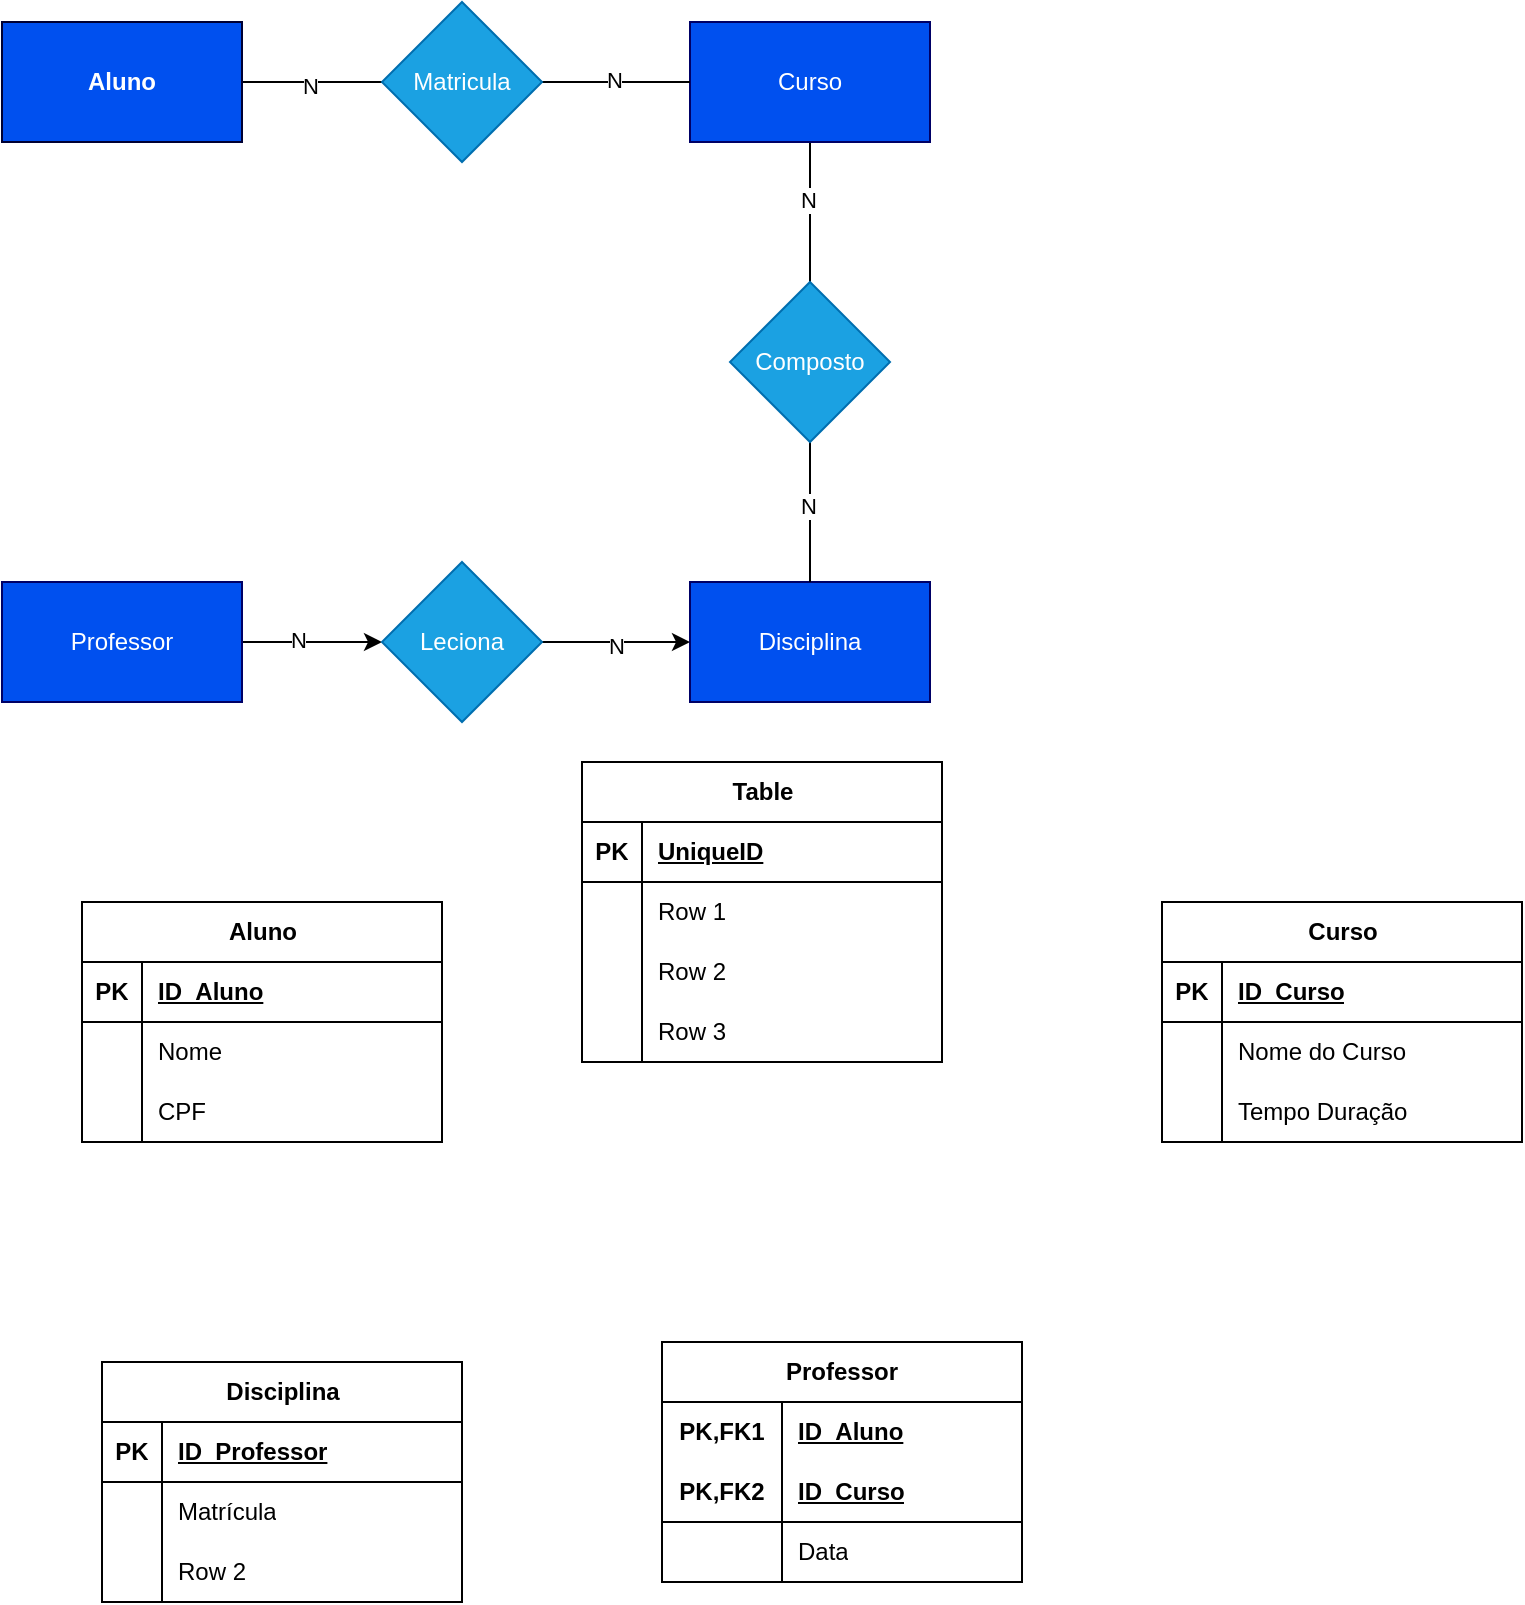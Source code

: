 <mxfile version="23.1.5" type="device">
  <diagram name="Página-1" id="vrvPxNzAaMXnnKGBP2oI">
    <mxGraphModel dx="1434" dy="780" grid="1" gridSize="10" guides="1" tooltips="1" connect="1" arrows="1" fold="1" page="1" pageScale="1" pageWidth="827" pageHeight="1169" math="0" shadow="0">
      <root>
        <mxCell id="0" />
        <mxCell id="1" parent="0" />
        <mxCell id="GjBflkEP28HiL4pmk-Qn-12" value="" style="edgeStyle=orthogonalEdgeStyle;rounded=0;orthogonalLoop=1;jettySize=auto;html=1;endArrow=none;endFill=0;" parent="1" source="GjBflkEP28HiL4pmk-Qn-1" target="GjBflkEP28HiL4pmk-Qn-11" edge="1">
          <mxGeometry relative="1" as="geometry" />
        </mxCell>
        <mxCell id="GjBflkEP28HiL4pmk-Qn-15" value="N" style="edgeLabel;html=1;align=center;verticalAlign=middle;resizable=0;points=[];" parent="GjBflkEP28HiL4pmk-Qn-12" vertex="1" connectable="0">
          <mxGeometry x="-0.175" y="-1" relative="1" as="geometry">
            <mxPoint as="offset" />
          </mxGeometry>
        </mxCell>
        <mxCell id="GjBflkEP28HiL4pmk-Qn-1" value="Curso" style="rounded=0;whiteSpace=wrap;html=1;fillColor=#0050ef;strokeColor=#000066;fontColor=#ffffff;" parent="1" vertex="1">
          <mxGeometry x="354" y="80" width="120" height="60" as="geometry" />
        </mxCell>
        <mxCell id="GjBflkEP28HiL4pmk-Qn-7" value="" style="edgeStyle=orthogonalEdgeStyle;rounded=0;orthogonalLoop=1;jettySize=auto;html=1;endArrow=none;endFill=0;" parent="1" source="GjBflkEP28HiL4pmk-Qn-2" target="GjBflkEP28HiL4pmk-Qn-6" edge="1">
          <mxGeometry relative="1" as="geometry" />
        </mxCell>
        <mxCell id="GjBflkEP28HiL4pmk-Qn-10" value="N" style="edgeLabel;html=1;align=center;verticalAlign=middle;resizable=0;points=[];" parent="GjBflkEP28HiL4pmk-Qn-7" vertex="1" connectable="0">
          <mxGeometry x="-0.041" y="-2" relative="1" as="geometry">
            <mxPoint as="offset" />
          </mxGeometry>
        </mxCell>
        <mxCell id="GjBflkEP28HiL4pmk-Qn-2" value="&lt;b&gt;Aluno&lt;/b&gt;" style="rounded=0;whiteSpace=wrap;html=1;fillColor=#0050ef;strokeColor=#000033;fontColor=#ffffff;" parent="1" vertex="1">
          <mxGeometry x="10" y="80" width="120" height="60" as="geometry" />
        </mxCell>
        <mxCell id="GjBflkEP28HiL4pmk-Qn-3" value="Disciplina" style="rounded=0;whiteSpace=wrap;html=1;fillColor=#0050ef;strokeColor=#000066;fontColor=#ffffff;" parent="1" vertex="1">
          <mxGeometry x="354" y="360" width="120" height="60" as="geometry" />
        </mxCell>
        <mxCell id="GjBflkEP28HiL4pmk-Qn-18" value="" style="edgeStyle=orthogonalEdgeStyle;rounded=0;orthogonalLoop=1;jettySize=auto;html=1;" parent="1" source="GjBflkEP28HiL4pmk-Qn-4" target="GjBflkEP28HiL4pmk-Qn-17" edge="1">
          <mxGeometry relative="1" as="geometry" />
        </mxCell>
        <mxCell id="GjBflkEP28HiL4pmk-Qn-21" value="N" style="edgeLabel;html=1;align=center;verticalAlign=middle;resizable=0;points=[];" parent="GjBflkEP28HiL4pmk-Qn-18" vertex="1" connectable="0">
          <mxGeometry x="-0.204" y="1" relative="1" as="geometry">
            <mxPoint as="offset" />
          </mxGeometry>
        </mxCell>
        <mxCell id="GjBflkEP28HiL4pmk-Qn-4" value="Professor" style="rounded=0;whiteSpace=wrap;html=1;fillColor=#0050ef;strokeColor=#000066;fontColor=#ffffff;" parent="1" vertex="1">
          <mxGeometry x="10" y="360" width="120" height="60" as="geometry" />
        </mxCell>
        <mxCell id="GjBflkEP28HiL4pmk-Qn-8" style="edgeStyle=orthogonalEdgeStyle;rounded=0;orthogonalLoop=1;jettySize=auto;html=1;entryX=0;entryY=0.5;entryDx=0;entryDy=0;endArrow=none;endFill=0;" parent="1" source="GjBflkEP28HiL4pmk-Qn-6" target="GjBflkEP28HiL4pmk-Qn-1" edge="1">
          <mxGeometry relative="1" as="geometry" />
        </mxCell>
        <mxCell id="GjBflkEP28HiL4pmk-Qn-9" value="N" style="edgeLabel;html=1;align=center;verticalAlign=middle;resizable=0;points=[];" parent="GjBflkEP28HiL4pmk-Qn-8" vertex="1" connectable="0">
          <mxGeometry x="-0.023" y="1" relative="1" as="geometry">
            <mxPoint as="offset" />
          </mxGeometry>
        </mxCell>
        <mxCell id="GjBflkEP28HiL4pmk-Qn-6" value="Matricula" style="rhombus;whiteSpace=wrap;html=1;rounded=0;fillColor=#1ba1e2;strokeColor=#006EAF;fontColor=#ffffff;" parent="1" vertex="1">
          <mxGeometry x="200" y="70" width="80" height="80" as="geometry" />
        </mxCell>
        <mxCell id="GjBflkEP28HiL4pmk-Qn-13" style="edgeStyle=orthogonalEdgeStyle;rounded=0;orthogonalLoop=1;jettySize=auto;html=1;entryX=0.5;entryY=0;entryDx=0;entryDy=0;endArrow=none;endFill=0;" parent="1" source="GjBflkEP28HiL4pmk-Qn-11" target="GjBflkEP28HiL4pmk-Qn-3" edge="1">
          <mxGeometry relative="1" as="geometry" />
        </mxCell>
        <mxCell id="GjBflkEP28HiL4pmk-Qn-14" value="N" style="edgeLabel;html=1;align=center;verticalAlign=middle;resizable=0;points=[];" parent="GjBflkEP28HiL4pmk-Qn-13" vertex="1" connectable="0">
          <mxGeometry x="-0.086" y="-1" relative="1" as="geometry">
            <mxPoint as="offset" />
          </mxGeometry>
        </mxCell>
        <mxCell id="GjBflkEP28HiL4pmk-Qn-11" value="Composto" style="rhombus;whiteSpace=wrap;html=1;rounded=0;fillColor=#1ba1e2;strokeColor=#006EAF;fontColor=#ffffff;" parent="1" vertex="1">
          <mxGeometry x="374" y="210" width="80" height="80" as="geometry" />
        </mxCell>
        <mxCell id="GjBflkEP28HiL4pmk-Qn-19" style="edgeStyle=orthogonalEdgeStyle;rounded=0;orthogonalLoop=1;jettySize=auto;html=1;entryX=0;entryY=0.5;entryDx=0;entryDy=0;" parent="1" source="GjBflkEP28HiL4pmk-Qn-17" target="GjBflkEP28HiL4pmk-Qn-3" edge="1">
          <mxGeometry relative="1" as="geometry" />
        </mxCell>
        <mxCell id="GjBflkEP28HiL4pmk-Qn-20" value="N" style="edgeLabel;html=1;align=center;verticalAlign=middle;resizable=0;points=[];" parent="GjBflkEP28HiL4pmk-Qn-19" vertex="1" connectable="0">
          <mxGeometry x="-0.008" y="-2" relative="1" as="geometry">
            <mxPoint as="offset" />
          </mxGeometry>
        </mxCell>
        <mxCell id="GjBflkEP28HiL4pmk-Qn-17" value="Leciona" style="rhombus;whiteSpace=wrap;html=1;rounded=0;fillColor=#1ba1e2;strokeColor=#006EAF;fontColor=#ffffff;" parent="1" vertex="1">
          <mxGeometry x="200" y="350" width="80" height="80" as="geometry" />
        </mxCell>
        <mxCell id="T0S0r9KaV2Ecu20E2xUE-27" value="Aluno" style="shape=table;startSize=30;container=1;collapsible=1;childLayout=tableLayout;fixedRows=1;rowLines=0;fontStyle=1;align=center;resizeLast=1;html=1;" vertex="1" parent="1">
          <mxGeometry x="50" y="520" width="180" height="120" as="geometry" />
        </mxCell>
        <mxCell id="T0S0r9KaV2Ecu20E2xUE-28" value="" style="shape=tableRow;horizontal=0;startSize=0;swimlaneHead=0;swimlaneBody=0;fillColor=none;collapsible=0;dropTarget=0;points=[[0,0.5],[1,0.5]];portConstraint=eastwest;top=0;left=0;right=0;bottom=1;" vertex="1" parent="T0S0r9KaV2Ecu20E2xUE-27">
          <mxGeometry y="30" width="180" height="30" as="geometry" />
        </mxCell>
        <mxCell id="T0S0r9KaV2Ecu20E2xUE-29" value="PK" style="shape=partialRectangle;connectable=0;fillColor=none;top=0;left=0;bottom=0;right=0;fontStyle=1;overflow=hidden;whiteSpace=wrap;html=1;" vertex="1" parent="T0S0r9KaV2Ecu20E2xUE-28">
          <mxGeometry width="30" height="30" as="geometry">
            <mxRectangle width="30" height="30" as="alternateBounds" />
          </mxGeometry>
        </mxCell>
        <mxCell id="T0S0r9KaV2Ecu20E2xUE-30" value="ID_Aluno" style="shape=partialRectangle;connectable=0;fillColor=none;top=0;left=0;bottom=0;right=0;align=left;spacingLeft=6;fontStyle=5;overflow=hidden;whiteSpace=wrap;html=1;" vertex="1" parent="T0S0r9KaV2Ecu20E2xUE-28">
          <mxGeometry x="30" width="150" height="30" as="geometry">
            <mxRectangle width="150" height="30" as="alternateBounds" />
          </mxGeometry>
        </mxCell>
        <mxCell id="T0S0r9KaV2Ecu20E2xUE-31" value="" style="shape=tableRow;horizontal=0;startSize=0;swimlaneHead=0;swimlaneBody=0;fillColor=none;collapsible=0;dropTarget=0;points=[[0,0.5],[1,0.5]];portConstraint=eastwest;top=0;left=0;right=0;bottom=0;" vertex="1" parent="T0S0r9KaV2Ecu20E2xUE-27">
          <mxGeometry y="60" width="180" height="30" as="geometry" />
        </mxCell>
        <mxCell id="T0S0r9KaV2Ecu20E2xUE-32" value="" style="shape=partialRectangle;connectable=0;fillColor=none;top=0;left=0;bottom=0;right=0;editable=1;overflow=hidden;whiteSpace=wrap;html=1;" vertex="1" parent="T0S0r9KaV2Ecu20E2xUE-31">
          <mxGeometry width="30" height="30" as="geometry">
            <mxRectangle width="30" height="30" as="alternateBounds" />
          </mxGeometry>
        </mxCell>
        <mxCell id="T0S0r9KaV2Ecu20E2xUE-33" value="Nome" style="shape=partialRectangle;connectable=0;fillColor=none;top=0;left=0;bottom=0;right=0;align=left;spacingLeft=6;overflow=hidden;whiteSpace=wrap;html=1;" vertex="1" parent="T0S0r9KaV2Ecu20E2xUE-31">
          <mxGeometry x="30" width="150" height="30" as="geometry">
            <mxRectangle width="150" height="30" as="alternateBounds" />
          </mxGeometry>
        </mxCell>
        <mxCell id="T0S0r9KaV2Ecu20E2xUE-34" value="" style="shape=tableRow;horizontal=0;startSize=0;swimlaneHead=0;swimlaneBody=0;fillColor=none;collapsible=0;dropTarget=0;points=[[0,0.5],[1,0.5]];portConstraint=eastwest;top=0;left=0;right=0;bottom=0;" vertex="1" parent="T0S0r9KaV2Ecu20E2xUE-27">
          <mxGeometry y="90" width="180" height="30" as="geometry" />
        </mxCell>
        <mxCell id="T0S0r9KaV2Ecu20E2xUE-35" value="" style="shape=partialRectangle;connectable=0;fillColor=none;top=0;left=0;bottom=0;right=0;editable=1;overflow=hidden;whiteSpace=wrap;html=1;" vertex="1" parent="T0S0r9KaV2Ecu20E2xUE-34">
          <mxGeometry width="30" height="30" as="geometry">
            <mxRectangle width="30" height="30" as="alternateBounds" />
          </mxGeometry>
        </mxCell>
        <mxCell id="T0S0r9KaV2Ecu20E2xUE-36" value="CPF" style="shape=partialRectangle;connectable=0;fillColor=none;top=0;left=0;bottom=0;right=0;align=left;spacingLeft=6;overflow=hidden;whiteSpace=wrap;html=1;" vertex="1" parent="T0S0r9KaV2Ecu20E2xUE-34">
          <mxGeometry x="30" width="150" height="30" as="geometry">
            <mxRectangle width="150" height="30" as="alternateBounds" />
          </mxGeometry>
        </mxCell>
        <mxCell id="T0S0r9KaV2Ecu20E2xUE-40" value="Curso" style="shape=table;startSize=30;container=1;collapsible=1;childLayout=tableLayout;fixedRows=1;rowLines=0;fontStyle=1;align=center;resizeLast=1;html=1;" vertex="1" parent="1">
          <mxGeometry x="590" y="520" width="180" height="120" as="geometry" />
        </mxCell>
        <mxCell id="T0S0r9KaV2Ecu20E2xUE-41" value="" style="shape=tableRow;horizontal=0;startSize=0;swimlaneHead=0;swimlaneBody=0;fillColor=none;collapsible=0;dropTarget=0;points=[[0,0.5],[1,0.5]];portConstraint=eastwest;top=0;left=0;right=0;bottom=1;" vertex="1" parent="T0S0r9KaV2Ecu20E2xUE-40">
          <mxGeometry y="30" width="180" height="30" as="geometry" />
        </mxCell>
        <mxCell id="T0S0r9KaV2Ecu20E2xUE-42" value="PK" style="shape=partialRectangle;connectable=0;fillColor=none;top=0;left=0;bottom=0;right=0;fontStyle=1;overflow=hidden;whiteSpace=wrap;html=1;" vertex="1" parent="T0S0r9KaV2Ecu20E2xUE-41">
          <mxGeometry width="30" height="30" as="geometry">
            <mxRectangle width="30" height="30" as="alternateBounds" />
          </mxGeometry>
        </mxCell>
        <mxCell id="T0S0r9KaV2Ecu20E2xUE-43" value="ID_Curso" style="shape=partialRectangle;connectable=0;fillColor=none;top=0;left=0;bottom=0;right=0;align=left;spacingLeft=6;fontStyle=5;overflow=hidden;whiteSpace=wrap;html=1;" vertex="1" parent="T0S0r9KaV2Ecu20E2xUE-41">
          <mxGeometry x="30" width="150" height="30" as="geometry">
            <mxRectangle width="150" height="30" as="alternateBounds" />
          </mxGeometry>
        </mxCell>
        <mxCell id="T0S0r9KaV2Ecu20E2xUE-44" value="" style="shape=tableRow;horizontal=0;startSize=0;swimlaneHead=0;swimlaneBody=0;fillColor=none;collapsible=0;dropTarget=0;points=[[0,0.5],[1,0.5]];portConstraint=eastwest;top=0;left=0;right=0;bottom=0;" vertex="1" parent="T0S0r9KaV2Ecu20E2xUE-40">
          <mxGeometry y="60" width="180" height="30" as="geometry" />
        </mxCell>
        <mxCell id="T0S0r9KaV2Ecu20E2xUE-45" value="" style="shape=partialRectangle;connectable=0;fillColor=none;top=0;left=0;bottom=0;right=0;editable=1;overflow=hidden;whiteSpace=wrap;html=1;" vertex="1" parent="T0S0r9KaV2Ecu20E2xUE-44">
          <mxGeometry width="30" height="30" as="geometry">
            <mxRectangle width="30" height="30" as="alternateBounds" />
          </mxGeometry>
        </mxCell>
        <mxCell id="T0S0r9KaV2Ecu20E2xUE-46" value="Nome do Curso" style="shape=partialRectangle;connectable=0;fillColor=none;top=0;left=0;bottom=0;right=0;align=left;spacingLeft=6;overflow=hidden;whiteSpace=wrap;html=1;" vertex="1" parent="T0S0r9KaV2Ecu20E2xUE-44">
          <mxGeometry x="30" width="150" height="30" as="geometry">
            <mxRectangle width="150" height="30" as="alternateBounds" />
          </mxGeometry>
        </mxCell>
        <mxCell id="T0S0r9KaV2Ecu20E2xUE-47" value="" style="shape=tableRow;horizontal=0;startSize=0;swimlaneHead=0;swimlaneBody=0;fillColor=none;collapsible=0;dropTarget=0;points=[[0,0.5],[1,0.5]];portConstraint=eastwest;top=0;left=0;right=0;bottom=0;" vertex="1" parent="T0S0r9KaV2Ecu20E2xUE-40">
          <mxGeometry y="90" width="180" height="30" as="geometry" />
        </mxCell>
        <mxCell id="T0S0r9KaV2Ecu20E2xUE-48" value="" style="shape=partialRectangle;connectable=0;fillColor=none;top=0;left=0;bottom=0;right=0;editable=1;overflow=hidden;whiteSpace=wrap;html=1;" vertex="1" parent="T0S0r9KaV2Ecu20E2xUE-47">
          <mxGeometry width="30" height="30" as="geometry">
            <mxRectangle width="30" height="30" as="alternateBounds" />
          </mxGeometry>
        </mxCell>
        <mxCell id="T0S0r9KaV2Ecu20E2xUE-49" value="Tempo Duração" style="shape=partialRectangle;connectable=0;fillColor=none;top=0;left=0;bottom=0;right=0;align=left;spacingLeft=6;overflow=hidden;whiteSpace=wrap;html=1;" vertex="1" parent="T0S0r9KaV2Ecu20E2xUE-47">
          <mxGeometry x="30" width="150" height="30" as="geometry">
            <mxRectangle width="150" height="30" as="alternateBounds" />
          </mxGeometry>
        </mxCell>
        <mxCell id="T0S0r9KaV2Ecu20E2xUE-66" value="Disciplina" style="shape=table;startSize=30;container=1;collapsible=1;childLayout=tableLayout;fixedRows=1;rowLines=0;fontStyle=1;align=center;resizeLast=1;html=1;" vertex="1" parent="1">
          <mxGeometry x="60" y="750" width="180" height="120" as="geometry" />
        </mxCell>
        <mxCell id="T0S0r9KaV2Ecu20E2xUE-67" value="" style="shape=tableRow;horizontal=0;startSize=0;swimlaneHead=0;swimlaneBody=0;fillColor=none;collapsible=0;dropTarget=0;points=[[0,0.5],[1,0.5]];portConstraint=eastwest;top=0;left=0;right=0;bottom=1;" vertex="1" parent="T0S0r9KaV2Ecu20E2xUE-66">
          <mxGeometry y="30" width="180" height="30" as="geometry" />
        </mxCell>
        <mxCell id="T0S0r9KaV2Ecu20E2xUE-68" value="PK" style="shape=partialRectangle;connectable=0;fillColor=none;top=0;left=0;bottom=0;right=0;fontStyle=1;overflow=hidden;whiteSpace=wrap;html=1;" vertex="1" parent="T0S0r9KaV2Ecu20E2xUE-67">
          <mxGeometry width="30" height="30" as="geometry">
            <mxRectangle width="30" height="30" as="alternateBounds" />
          </mxGeometry>
        </mxCell>
        <mxCell id="T0S0r9KaV2Ecu20E2xUE-69" value="ID_Professor" style="shape=partialRectangle;connectable=0;fillColor=none;top=0;left=0;bottom=0;right=0;align=left;spacingLeft=6;fontStyle=5;overflow=hidden;whiteSpace=wrap;html=1;" vertex="1" parent="T0S0r9KaV2Ecu20E2xUE-67">
          <mxGeometry x="30" width="150" height="30" as="geometry">
            <mxRectangle width="150" height="30" as="alternateBounds" />
          </mxGeometry>
        </mxCell>
        <mxCell id="T0S0r9KaV2Ecu20E2xUE-70" value="" style="shape=tableRow;horizontal=0;startSize=0;swimlaneHead=0;swimlaneBody=0;fillColor=none;collapsible=0;dropTarget=0;points=[[0,0.5],[1,0.5]];portConstraint=eastwest;top=0;left=0;right=0;bottom=0;" vertex="1" parent="T0S0r9KaV2Ecu20E2xUE-66">
          <mxGeometry y="60" width="180" height="30" as="geometry" />
        </mxCell>
        <mxCell id="T0S0r9KaV2Ecu20E2xUE-71" value="" style="shape=partialRectangle;connectable=0;fillColor=none;top=0;left=0;bottom=0;right=0;editable=1;overflow=hidden;whiteSpace=wrap;html=1;" vertex="1" parent="T0S0r9KaV2Ecu20E2xUE-70">
          <mxGeometry width="30" height="30" as="geometry">
            <mxRectangle width="30" height="30" as="alternateBounds" />
          </mxGeometry>
        </mxCell>
        <mxCell id="T0S0r9KaV2Ecu20E2xUE-72" value="Matrícula" style="shape=partialRectangle;connectable=0;fillColor=none;top=0;left=0;bottom=0;right=0;align=left;spacingLeft=6;overflow=hidden;whiteSpace=wrap;html=1;" vertex="1" parent="T0S0r9KaV2Ecu20E2xUE-70">
          <mxGeometry x="30" width="150" height="30" as="geometry">
            <mxRectangle width="150" height="30" as="alternateBounds" />
          </mxGeometry>
        </mxCell>
        <mxCell id="T0S0r9KaV2Ecu20E2xUE-73" value="" style="shape=tableRow;horizontal=0;startSize=0;swimlaneHead=0;swimlaneBody=0;fillColor=none;collapsible=0;dropTarget=0;points=[[0,0.5],[1,0.5]];portConstraint=eastwest;top=0;left=0;right=0;bottom=0;" vertex="1" parent="T0S0r9KaV2Ecu20E2xUE-66">
          <mxGeometry y="90" width="180" height="30" as="geometry" />
        </mxCell>
        <mxCell id="T0S0r9KaV2Ecu20E2xUE-74" value="" style="shape=partialRectangle;connectable=0;fillColor=none;top=0;left=0;bottom=0;right=0;editable=1;overflow=hidden;whiteSpace=wrap;html=1;" vertex="1" parent="T0S0r9KaV2Ecu20E2xUE-73">
          <mxGeometry width="30" height="30" as="geometry">
            <mxRectangle width="30" height="30" as="alternateBounds" />
          </mxGeometry>
        </mxCell>
        <mxCell id="T0S0r9KaV2Ecu20E2xUE-75" value="Row 2" style="shape=partialRectangle;connectable=0;fillColor=none;top=0;left=0;bottom=0;right=0;align=left;spacingLeft=6;overflow=hidden;whiteSpace=wrap;html=1;" vertex="1" parent="T0S0r9KaV2Ecu20E2xUE-73">
          <mxGeometry x="30" width="150" height="30" as="geometry">
            <mxRectangle width="150" height="30" as="alternateBounds" />
          </mxGeometry>
        </mxCell>
        <mxCell id="T0S0r9KaV2Ecu20E2xUE-79" value="Professor" style="shape=table;startSize=30;container=1;collapsible=1;childLayout=tableLayout;fixedRows=1;rowLines=0;fontStyle=1;align=center;resizeLast=1;html=1;whiteSpace=wrap;" vertex="1" parent="1">
          <mxGeometry x="340" y="740" width="180" height="120" as="geometry" />
        </mxCell>
        <mxCell id="T0S0r9KaV2Ecu20E2xUE-80" value="" style="shape=tableRow;horizontal=0;startSize=0;swimlaneHead=0;swimlaneBody=0;fillColor=none;collapsible=0;dropTarget=0;points=[[0,0.5],[1,0.5]];portConstraint=eastwest;top=0;left=0;right=0;bottom=0;html=1;" vertex="1" parent="T0S0r9KaV2Ecu20E2xUE-79">
          <mxGeometry y="30" width="180" height="30" as="geometry" />
        </mxCell>
        <mxCell id="T0S0r9KaV2Ecu20E2xUE-81" value="PK,FK1" style="shape=partialRectangle;connectable=0;fillColor=none;top=0;left=0;bottom=0;right=0;fontStyle=1;overflow=hidden;html=1;whiteSpace=wrap;" vertex="1" parent="T0S0r9KaV2Ecu20E2xUE-80">
          <mxGeometry width="60" height="30" as="geometry">
            <mxRectangle width="60" height="30" as="alternateBounds" />
          </mxGeometry>
        </mxCell>
        <mxCell id="T0S0r9KaV2Ecu20E2xUE-82" value="ID_Aluno" style="shape=partialRectangle;connectable=0;fillColor=none;top=0;left=0;bottom=0;right=0;align=left;spacingLeft=6;fontStyle=5;overflow=hidden;html=1;whiteSpace=wrap;" vertex="1" parent="T0S0r9KaV2Ecu20E2xUE-80">
          <mxGeometry x="60" width="120" height="30" as="geometry">
            <mxRectangle width="120" height="30" as="alternateBounds" />
          </mxGeometry>
        </mxCell>
        <mxCell id="T0S0r9KaV2Ecu20E2xUE-83" value="" style="shape=tableRow;horizontal=0;startSize=0;swimlaneHead=0;swimlaneBody=0;fillColor=none;collapsible=0;dropTarget=0;points=[[0,0.5],[1,0.5]];portConstraint=eastwest;top=0;left=0;right=0;bottom=1;html=1;" vertex="1" parent="T0S0r9KaV2Ecu20E2xUE-79">
          <mxGeometry y="60" width="180" height="30" as="geometry" />
        </mxCell>
        <mxCell id="T0S0r9KaV2Ecu20E2xUE-84" value="PK,FK2" style="shape=partialRectangle;connectable=0;fillColor=none;top=0;left=0;bottom=0;right=0;fontStyle=1;overflow=hidden;html=1;whiteSpace=wrap;" vertex="1" parent="T0S0r9KaV2Ecu20E2xUE-83">
          <mxGeometry width="60" height="30" as="geometry">
            <mxRectangle width="60" height="30" as="alternateBounds" />
          </mxGeometry>
        </mxCell>
        <mxCell id="T0S0r9KaV2Ecu20E2xUE-85" value="ID_Curso" style="shape=partialRectangle;connectable=0;fillColor=none;top=0;left=0;bottom=0;right=0;align=left;spacingLeft=6;fontStyle=5;overflow=hidden;html=1;whiteSpace=wrap;" vertex="1" parent="T0S0r9KaV2Ecu20E2xUE-83">
          <mxGeometry x="60" width="120" height="30" as="geometry">
            <mxRectangle width="120" height="30" as="alternateBounds" />
          </mxGeometry>
        </mxCell>
        <mxCell id="T0S0r9KaV2Ecu20E2xUE-86" value="" style="shape=tableRow;horizontal=0;startSize=0;swimlaneHead=0;swimlaneBody=0;fillColor=none;collapsible=0;dropTarget=0;points=[[0,0.5],[1,0.5]];portConstraint=eastwest;top=0;left=0;right=0;bottom=0;html=1;" vertex="1" parent="T0S0r9KaV2Ecu20E2xUE-79">
          <mxGeometry y="90" width="180" height="30" as="geometry" />
        </mxCell>
        <mxCell id="T0S0r9KaV2Ecu20E2xUE-87" value="" style="shape=partialRectangle;connectable=0;fillColor=none;top=0;left=0;bottom=0;right=0;editable=1;overflow=hidden;html=1;whiteSpace=wrap;" vertex="1" parent="T0S0r9KaV2Ecu20E2xUE-86">
          <mxGeometry width="60" height="30" as="geometry">
            <mxRectangle width="60" height="30" as="alternateBounds" />
          </mxGeometry>
        </mxCell>
        <mxCell id="T0S0r9KaV2Ecu20E2xUE-88" value="Data" style="shape=partialRectangle;connectable=0;fillColor=none;top=0;left=0;bottom=0;right=0;align=left;spacingLeft=6;overflow=hidden;html=1;whiteSpace=wrap;" vertex="1" parent="T0S0r9KaV2Ecu20E2xUE-86">
          <mxGeometry x="60" width="120" height="30" as="geometry">
            <mxRectangle width="120" height="30" as="alternateBounds" />
          </mxGeometry>
        </mxCell>
        <mxCell id="T0S0r9KaV2Ecu20E2xUE-92" value="Table" style="shape=table;startSize=30;container=1;collapsible=1;childLayout=tableLayout;fixedRows=1;rowLines=0;fontStyle=1;align=center;resizeLast=1;html=1;" vertex="1" parent="1">
          <mxGeometry x="300" y="450" width="180" height="150" as="geometry" />
        </mxCell>
        <mxCell id="T0S0r9KaV2Ecu20E2xUE-93" value="" style="shape=tableRow;horizontal=0;startSize=0;swimlaneHead=0;swimlaneBody=0;fillColor=none;collapsible=0;dropTarget=0;points=[[0,0.5],[1,0.5]];portConstraint=eastwest;top=0;left=0;right=0;bottom=1;" vertex="1" parent="T0S0r9KaV2Ecu20E2xUE-92">
          <mxGeometry y="30" width="180" height="30" as="geometry" />
        </mxCell>
        <mxCell id="T0S0r9KaV2Ecu20E2xUE-94" value="PK" style="shape=partialRectangle;connectable=0;fillColor=none;top=0;left=0;bottom=0;right=0;fontStyle=1;overflow=hidden;whiteSpace=wrap;html=1;" vertex="1" parent="T0S0r9KaV2Ecu20E2xUE-93">
          <mxGeometry width="30" height="30" as="geometry">
            <mxRectangle width="30" height="30" as="alternateBounds" />
          </mxGeometry>
        </mxCell>
        <mxCell id="T0S0r9KaV2Ecu20E2xUE-95" value="UniqueID" style="shape=partialRectangle;connectable=0;fillColor=none;top=0;left=0;bottom=0;right=0;align=left;spacingLeft=6;fontStyle=5;overflow=hidden;whiteSpace=wrap;html=1;" vertex="1" parent="T0S0r9KaV2Ecu20E2xUE-93">
          <mxGeometry x="30" width="150" height="30" as="geometry">
            <mxRectangle width="150" height="30" as="alternateBounds" />
          </mxGeometry>
        </mxCell>
        <mxCell id="T0S0r9KaV2Ecu20E2xUE-96" value="" style="shape=tableRow;horizontal=0;startSize=0;swimlaneHead=0;swimlaneBody=0;fillColor=none;collapsible=0;dropTarget=0;points=[[0,0.5],[1,0.5]];portConstraint=eastwest;top=0;left=0;right=0;bottom=0;" vertex="1" parent="T0S0r9KaV2Ecu20E2xUE-92">
          <mxGeometry y="60" width="180" height="30" as="geometry" />
        </mxCell>
        <mxCell id="T0S0r9KaV2Ecu20E2xUE-97" value="" style="shape=partialRectangle;connectable=0;fillColor=none;top=0;left=0;bottom=0;right=0;editable=1;overflow=hidden;whiteSpace=wrap;html=1;" vertex="1" parent="T0S0r9KaV2Ecu20E2xUE-96">
          <mxGeometry width="30" height="30" as="geometry">
            <mxRectangle width="30" height="30" as="alternateBounds" />
          </mxGeometry>
        </mxCell>
        <mxCell id="T0S0r9KaV2Ecu20E2xUE-98" value="Row 1" style="shape=partialRectangle;connectable=0;fillColor=none;top=0;left=0;bottom=0;right=0;align=left;spacingLeft=6;overflow=hidden;whiteSpace=wrap;html=1;" vertex="1" parent="T0S0r9KaV2Ecu20E2xUE-96">
          <mxGeometry x="30" width="150" height="30" as="geometry">
            <mxRectangle width="150" height="30" as="alternateBounds" />
          </mxGeometry>
        </mxCell>
        <mxCell id="T0S0r9KaV2Ecu20E2xUE-99" value="" style="shape=tableRow;horizontal=0;startSize=0;swimlaneHead=0;swimlaneBody=0;fillColor=none;collapsible=0;dropTarget=0;points=[[0,0.5],[1,0.5]];portConstraint=eastwest;top=0;left=0;right=0;bottom=0;" vertex="1" parent="T0S0r9KaV2Ecu20E2xUE-92">
          <mxGeometry y="90" width="180" height="30" as="geometry" />
        </mxCell>
        <mxCell id="T0S0r9KaV2Ecu20E2xUE-100" value="" style="shape=partialRectangle;connectable=0;fillColor=none;top=0;left=0;bottom=0;right=0;editable=1;overflow=hidden;whiteSpace=wrap;html=1;" vertex="1" parent="T0S0r9KaV2Ecu20E2xUE-99">
          <mxGeometry width="30" height="30" as="geometry">
            <mxRectangle width="30" height="30" as="alternateBounds" />
          </mxGeometry>
        </mxCell>
        <mxCell id="T0S0r9KaV2Ecu20E2xUE-101" value="Row 2" style="shape=partialRectangle;connectable=0;fillColor=none;top=0;left=0;bottom=0;right=0;align=left;spacingLeft=6;overflow=hidden;whiteSpace=wrap;html=1;" vertex="1" parent="T0S0r9KaV2Ecu20E2xUE-99">
          <mxGeometry x="30" width="150" height="30" as="geometry">
            <mxRectangle width="150" height="30" as="alternateBounds" />
          </mxGeometry>
        </mxCell>
        <mxCell id="T0S0r9KaV2Ecu20E2xUE-102" value="" style="shape=tableRow;horizontal=0;startSize=0;swimlaneHead=0;swimlaneBody=0;fillColor=none;collapsible=0;dropTarget=0;points=[[0,0.5],[1,0.5]];portConstraint=eastwest;top=0;left=0;right=0;bottom=0;" vertex="1" parent="T0S0r9KaV2Ecu20E2xUE-92">
          <mxGeometry y="120" width="180" height="30" as="geometry" />
        </mxCell>
        <mxCell id="T0S0r9KaV2Ecu20E2xUE-103" value="" style="shape=partialRectangle;connectable=0;fillColor=none;top=0;left=0;bottom=0;right=0;editable=1;overflow=hidden;whiteSpace=wrap;html=1;" vertex="1" parent="T0S0r9KaV2Ecu20E2xUE-102">
          <mxGeometry width="30" height="30" as="geometry">
            <mxRectangle width="30" height="30" as="alternateBounds" />
          </mxGeometry>
        </mxCell>
        <mxCell id="T0S0r9KaV2Ecu20E2xUE-104" value="Row 3" style="shape=partialRectangle;connectable=0;fillColor=none;top=0;left=0;bottom=0;right=0;align=left;spacingLeft=6;overflow=hidden;whiteSpace=wrap;html=1;" vertex="1" parent="T0S0r9KaV2Ecu20E2xUE-102">
          <mxGeometry x="30" width="150" height="30" as="geometry">
            <mxRectangle width="150" height="30" as="alternateBounds" />
          </mxGeometry>
        </mxCell>
      </root>
    </mxGraphModel>
  </diagram>
</mxfile>
